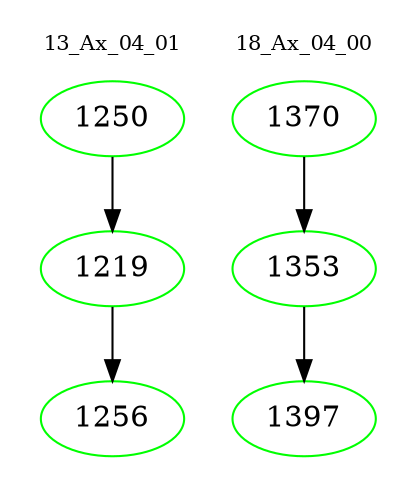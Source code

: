 digraph{
subgraph cluster_0 {
color = white
label = "13_Ax_04_01";
fontsize=10;
T0_1250 [label="1250", color="green"]
T0_1250 -> T0_1219 [color="black"]
T0_1219 [label="1219", color="green"]
T0_1219 -> T0_1256 [color="black"]
T0_1256 [label="1256", color="green"]
}
subgraph cluster_1 {
color = white
label = "18_Ax_04_00";
fontsize=10;
T1_1370 [label="1370", color="green"]
T1_1370 -> T1_1353 [color="black"]
T1_1353 [label="1353", color="green"]
T1_1353 -> T1_1397 [color="black"]
T1_1397 [label="1397", color="green"]
}
}
